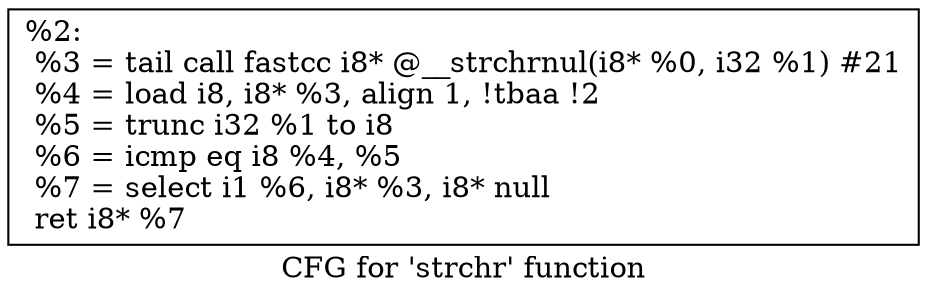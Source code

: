 digraph "CFG for 'strchr' function" {
	label="CFG for 'strchr' function";

	Node0x28d28c0 [shape=record,label="{%2:\l  %3 = tail call fastcc i8* @__strchrnul(i8* %0, i32 %1) #21\l  %4 = load i8, i8* %3, align 1, !tbaa !2\l  %5 = trunc i32 %1 to i8\l  %6 = icmp eq i8 %4, %5\l  %7 = select i1 %6, i8* %3, i8* null\l  ret i8* %7\l}"];
}
